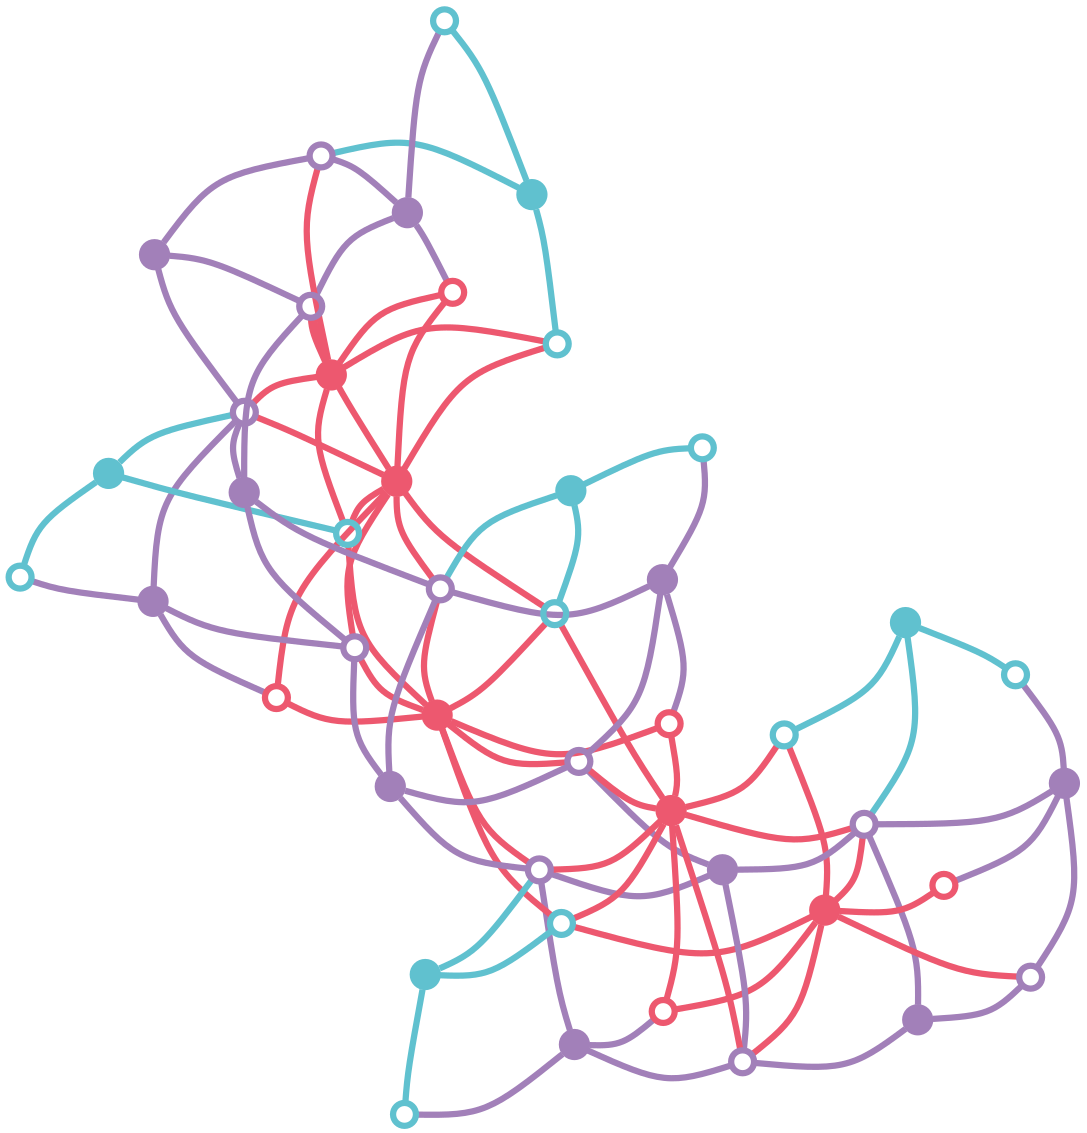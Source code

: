 digraph G {
	graph [Damping=0.2,
		K=0.2,
		bb="0,0,514,536",
		bgcolor=transparent,
		color=none,
		dir=none,
		dpi=300,
		layout=fdp,
		maxiter=10000,
		nodesep=0.02,
		outputorder=edgesfirst,
		overlap=compress,
		penwidth=0,
		rankdir=LR,
		ranksep=0.02,
		sep=1,
		splines=curved
	];
	node [label="\N"];
	edge [dir=none,
		headlabel="",
		label="",
		taillabel=""
	];
	"D1.stages[3].energy_balance_node"	[color="#ed586f",
		fillcolor="#ed586f",
		gradientangle=0,
		height=0.19444,
		label="",
		margin=0,
		orientation=0.0,
		peripheries=1,
		pin=true,
		pos="186.43,308.97",
		shape=circle,
		style=filled,
		width=0.19444];
	"D1.stages[3].outs[1].F"	[color="#a280b9",
		fillcolor=none,
		gradientangle=0,
		height=0.15278,
		label="",
		margin=0,
		orientation=0.0,
		penwidth=3,
		peripheries=1,
		pin=true,
		pos="113.29,342.11",
		shape=circle,
		style=filled,
		width=0.15278];
	"D1.stages[3].energy_balance_node":c -> "D1.stages[3].outs[1].F":c	[arrowhead=none,
		arrowtail=none,
		color="#ed586f",
		len=0.5,
		name="D1.stages[3].energy_balance_node_D1.stages[3].outs[1].F",
		penwidth=3,
		pos="179.9,312.09 139.47,331.35 135.19,333.32 118.4,340.06",
		style=solid];
	"D1.stages[2].T"	[color="#60c1cf",
		fillcolor=none,
		gradientangle=0,
		height=0.15278,
		label="",
		margin=0,
		orientation=0.0,
		penwidth=3,
		peripheries=1,
		pin=true,
		pos="262.28,245.44",
		shape=circle,
		style=filled,
		width=0.15278];
	"D1.stages[3].energy_balance_node":c -> "D1.stages[2].T":c	[arrowhead=none,
		arrowtail=none,
		color="#ed586f",
		len=0.5,
		name="D1.stages[3].energy_balance_node_D1.stages[2].T",
		penwidth=3,
		pos="190.54,303.24 205.18,283 209.49,279.86 257.49,248.56",
		style=solid];
	"D1.stages[2].outs[1].F"	[color="#a280b9",
		fillcolor=none,
		gradientangle=0,
		height=0.15278,
		label="",
		margin=0,
		orientation=0.0,
		penwidth=3,
		peripheries=1,
		pin=true,
		pos="207.35,257.35",
		shape=circle,
		style=filled,
		width=0.15278];
	"D1.stages[3].energy_balance_node":c -> "D1.stages[2].outs[1].F":c	[arrowhead=none,
		arrowtail=none,
		color="#ed586f",
		len=0.5,
		name="D1.stages[3].energy_balance_node_D1.stages[2].outs[1].F",
		penwidth=3,
		pos="186.36,301.72 186.38,286.51 188.32,282.96 204.03,261.82",
		style=solid];
	"D1.stages[4].T"	[color="#60c1cf",
		fillcolor=none,
		gradientangle=0,
		height=0.15278,
		label="",
		margin=0,
		orientation=0.0,
		penwidth=3,
		peripheries=1,
		pin=true,
		pos="263.47,374.94",
		shape=circle,
		style=filled,
		width=0.15278];
	"D1.stages[3].energy_balance_node":c -> "D1.stages[4].T":c	[arrowhead=none,
		arrowtail=none,
		color="#ed586f",
		len=0.5,
		name="D1.stages[3].energy_balance_node_D1.stages[4].T",
		penwidth=3,
		pos="190.03,315.07 215.8,358.64 218.59,361.03 257.94,373.23",
		style=solid];
	"D1.stages[4].Phi"	[color="#ed586f",
		fillcolor=none,
		gradientangle=0,
		height=0.15278,
		label="",
		margin=0,
		orientation=0.0,
		penwidth=3,
		peripheries=1,
		pin=true,
		pos="213.29,399.68",
		shape=circle,
		style=filled,
		width=0.15278];
	"D1.stages[3].energy_balance_node":c -> "D1.stages[4].Phi":c	[arrowhead=none,
		arrowtail=none,
		color="#ed586f",
		len=0.5,
		name="D1.stages[3].energy_balance_node_D1.stages[4].Phi",
		penwidth=3,
		pos="186.78,316.19 189.31,367.2 190.29,371.03 209.72,395.26",
		style=solid];
	"D1.stages[3].Phi"	[color="#ed586f",
		fillcolor=none,
		gradientangle=0,
		height=0.15278,
		label="",
		margin=0,
		orientation=0.0,
		penwidth=3,
		peripheries=1,
		pin=true,
		pos="128.68,205.16",
		shape=circle,
		style=filled,
		width=0.15278];
	"D1.stages[3].energy_balance_node":c -> "D1.stages[3].Phi":c	[arrowhead=none,
		arrowtail=none,
		color="#ed586f",
		len=0.5,
		name="D1.stages[3].energy_balance_node_D1.stages[3].Phi",
		penwidth=3,
		pos="181.37,303.72 135.88,256.44 133.86,253.04 129.28,210.8",
		style=solid];
	"D1.stages[3].outs[0].F"	[color="#a280b9",
		fillcolor=none,
		gradientangle=0,
		height=0.15278,
		label="",
		margin=0,
		orientation=0.0,
		penwidth=3,
		peripheries=1,
		pin=true,
		pos="166.28,229.07",
		shape=circle,
		style=filled,
		width=0.15278];
	"D1.stages[3].energy_balance_node":c -> "D1.stages[3].outs[0].F":c	[arrowhead=none,
		arrowtail=none,
		color="#ed586f",
		len=0.5,
		name="D1.stages[3].energy_balance_node_D1.stages[3].outs[0].F",
		penwidth=3,
		pos="182.31,302.8 161.03,270.82 160.25,267.32 165.41,234.58",
		style=solid];
	"D1.stages[3].T"	[color="#60c1cf",
		fillcolor=none,
		gradientangle=0,
		height=0.15278,
		label="",
		margin=0,
		orientation=0.0,
		penwidth=3,
		peripheries=1,
		pin=true,
		pos="162.84,283.97",
		shape=circle,
		style=filled,
		width=0.15278];
	"D1.stages[3].energy_balance_node":c -> "D1.stages[3].T":c	[arrowhead=none,
		arrowtail=none,
		color="#ed586f",
		len=0.5,
		name="D1.stages[3].energy_balance_node_D1.stages[3].T",
		penwidth=3,
		pos="180.05,305.37 169.92,299.54 167.9,297.42 164.76,289.22",
		style=solid];
	"D1.stages[4].outs[0].F"	[color="#a280b9",
		fillcolor=none,
		gradientangle=0,
		height=0.15278,
		label="",
		margin=0,
		orientation=0.0,
		penwidth=3,
		peripheries=1,
		pin=true,
		pos="145.14,392.97",
		shape=circle,
		style=filled,
		width=0.15278];
	"D1.stages[3].energy_balance_node":c -> "D1.stages[4].outs[0].F":c	[arrowhead=none,
		arrowtail=none,
		color="#ed586f",
		len=0.5,
		name="D1.stages[3].energy_balance_node_D1.stages[4].outs[0].F",
		penwidth=3,
		pos="182.54,315.12 154.08,360.2 151.86,364.33 146.44,387.39",
		style=solid];
	"D1.stages[4].overall_material_balance_node"	[color="#a280b9",
		fillcolor="#a280b9",
		gradientangle=0,
		height=0.19444,
		label="",
		margin=0,
		orientation=0.0,
		peripheries=1,
		pin=true,
		pos="70.174,417.75",
		shape=circle,
		style=filled,
		width=0.19444];
	"D1.stages[4].overall_material_balance_node":c -> "D1.stages[3].outs[1].F":c	[arrowhead=none,
		arrowtail=none,
		color="#a280b9",
		len=0.5,
		name="D1.stages[4].overall_material_balance_node_D1.stages[3].outs[1].F",
		penwidth=3,
		pos="71.957,410.81 77.404,390.07 80.334,385.71 109.94,346.53",
		style=solid];
	"D1.stages[4].overall_material_balance_node":c -> "D1.stages[4].outs[0].F":c	[arrowhead=none,
		arrowtail=none,
		color="#a280b9",
		len=0.5,
		name="D1.stages[4].overall_material_balance_node_D1.stages[4].outs[0].F",
		penwidth=3,
		pos="77.332,417.26 95.792,415.87 100.65,413.87 140.15,395.31",
		style=solid];
	"D1.stages[4].outs[1].F"	[color="#a280b9",
		fillcolor=none,
		gradientangle=0,
		height=0.15278,
		label="",
		margin=0,
		orientation=0.0,
		penwidth=3,
		peripheries=1,
		pin=true,
		pos="150.11,465.15",
		shape=circle,
		style=filled,
		width=0.15278];
	"D1.stages[4].overall_material_balance_node":c -> "D1.stages[4].outs[1].F":c	[arrowhead=none,
		arrowtail=none,
		color="#a280b9",
		len=0.5,
		name="D1.stages[4].overall_material_balance_node_D1.stages[4].outs[1].F",
		penwidth=3,
		pos="74.523,423.64 97.358,454.41 100.73,456.07 144.56,464.13",
		style=solid];
	"D1.stages[0].overall_material_balance_node"	[color="#a280b9",
		fillcolor="#a280b9",
		gradientangle=0,
		height=0.19444,
		label="",
		margin=0,
		orientation=0.0,
		peripheries=1,
		pin=true,
		pos="436.5,50.501",
		shape=circle,
		style=filled,
		width=0.19444];
	"D1.stages[1].outs[0].F"	[color="#a280b9",
		fillcolor=none,
		gradientangle=0,
		height=0.15278,
		label="",
		margin=0,
		orientation=0.0,
		penwidth=3,
		peripheries=1,
		pin=true,
		pos="352.45,30.342",
		shape=circle,
		style=filled,
		width=0.15278];
	"D1.stages[0].overall_material_balance_node":c -> "D1.stages[1].outs[0].F":c	[arrowhead=none,
		arrowtail=none,
		color="#a280b9",
		len=0.5,
		name="D1.stages[0].overall_material_balance_node_D1.stages[1].outs[0].F",
		penwidth=3,
		pos="430.66,46.124 404.34,26.484 400.51,25.933 358.11,29.82",
		style=solid];
	"D1.stages[0].outs[0].F"	[color="#a280b9",
		fillcolor=none,
		gradientangle=0,
		height=0.15278,
		label="",
		margin=0,
		orientation=0.0,
		penwidth=3,
		peripheries=1,
		pin=true,
		pos="490.69,70.95",
		shape=circle,
		style=filled,
		width=0.15278];
	"D1.stages[0].overall_material_balance_node":c -> "D1.stages[0].outs[0].F":c	[arrowhead=none,
		arrowtail=none,
		color="#a280b9",
		len=0.5,
		name="D1.stages[0].overall_material_balance_node_D1.stages[0].outs[0].F",
		penwidth=3,
		pos="443.79,50.926 469.46,52.477 472.75,53.668 486.5,66.891",
		style=solid];
	"D1.stages[0].outs[1].F"	[color="#a280b9",
		fillcolor=none,
		gradientangle=0,
		height=0.15278,
		label="",
		margin=0,
		orientation=0.0,
		penwidth=3,
		peripheries=1,
		pin=true,
		pos="410.8,144.32",
		shape=circle,
		style=filled,
		width=0.15278];
	"D1.stages[0].overall_material_balance_node":c -> "D1.stages[0].outs[1].F":c	[arrowhead=none,
		arrowtail=none,
		color="#a280b9",
		len=0.5,
		name="D1.stages[0].overall_material_balance_node_D1.stages[0].outs[1].F",
		penwidth=3,
		pos="436.65,57.675 437.07,83.046 435.29,87.95 413.02,139.21",
		style=solid];
	"D1.stages[1].separation_material_balance_node"	[color="#a280b9",
		fillcolor="#a280b9",
		gradientangle=0,
		height=0.19444,
		label="",
		margin=0,
		orientation=0.0,
		peripheries=1,
		pin=true,
		pos="271.72,38.639",
		shape=circle,
		style=filled,
		width=0.19444];
	"D1.stages[1].separation_material_balance_node":c -> "D1.stages[1].outs[0].F":c	[arrowhead=none,
		arrowtail=none,
		color="#a280b9",
		len=0.5,
		name="D1.stages[1].separation_material_balance_node_D1.stages[1].outs[0].F",
		penwidth=3,
		pos="278.11,35.754 313.84,19.654 317.37,19.276 347.03,28.623",
		style=solid];
	"D1.stages[1].outs[1].F"	[color="#a280b9",
		fillcolor=none,
		gradientangle=0,
		height=0.15278,
		label="",
		margin=0,
		orientation=0.0,
		penwidth=3,
		peripheries=1,
		pin=true,
		pos="254.89,122.45",
		shape=circle,
		style=filled,
		width=0.15278];
	"D1.stages[1].separation_material_balance_node":c -> "D1.stages[1].outs[1].F":c	[arrowhead=none,
		arrowtail=none,
		color="#a280b9",
		len=0.5,
		name="D1.stages[1].separation_material_balance_node_D1.stages[1].outs[1].F",
		penwidth=3,
		pos="269.55,45.521 264,63.379 263.03,69.032 255.76,116.75",
		style=solid];
	"D1.stages[1].Phi"	[color="#ed586f",
		fillcolor=none,
		gradientangle=0,
		height=0.15278,
		label="",
		margin=0,
		orientation=0.0,
		penwidth=3,
		peripheries=1,
		pin=true,
		pos="314.35,54.492",
		shape=circle,
		style=filled,
		width=0.15278];
	"D1.stages[1].separation_material_balance_node":c -> "D1.stages[1].Phi":c	[arrowhead=none,
		arrowtail=none,
		color="#a280b9",
		len=0.5,
		name="D1.stages[1].separation_material_balance_node_D1.stages[1].Phi",
		penwidth=3,
		pos="278.86,38.338 293.4,37.865 296.36,39.285 310.15,50.93",
		style=solid];
	"D1.stages[1].K"	[color="#60c1cf",
		fillcolor=none,
		gradientangle=0,
		height=0.15278,
		label="",
		margin=0,
		orientation=0.0,
		penwidth=3,
		peripheries=1,
		pin=true,
		pos="190.16,5.0921",
		shape=circle,
		style=filled,
		width=0.15278];
	"D1.stages[1].separation_material_balance_node":c -> "D1.stages[1].K":c	[arrowhead=none,
		arrowtail=none,
		color="#a280b9",
		len=0.5,
		name="D1.stages[1].separation_material_balance_node_D1.stages[1].K",
		penwidth=3,
		pos="266,34.037 231.02,5.952 227.55,4.4468 195.94,4.9833",
		style=solid];
	"D1.stages[3].separation_material_balance_node"	[color="#a280b9",
		fillcolor="#a280b9",
		gradientangle=0,
		height=0.19444,
		label="",
		margin=0,
		orientation=0.0,
		peripheries=1,
		pin=true,
		pos="69.444,251.35",
		shape=circle,
		style=filled,
		width=0.19444];
	"D1.stages[3].separation_material_balance_node":c -> "D1.stages[3].outs[1].F":c	[arrowhead=none,
		arrowtail=none,
		color="#a280b9",
		len=0.5,
		name="D1.stages[3].separation_material_balance_node_D1.stages[3].outs[1].F",
		penwidth=3,
		pos="69.747,258.42 71.546,298.81 73.484,302.11 109.24,338.05",
		style=solid];
	"D1.stages[3].separation_material_balance_node":c -> "D1.stages[3].Phi":c	[arrowhead=none,
		arrowtail=none,
		color="#a280b9",
		len=0.5,
		name="D1.stages[3].separation_material_balance_node_D1.stages[3].Phi",
		penwidth=3,
		pos="73.028,245.02 84.266,225.41 87.946,223.11 123.24,207.56",
		style=solid];
	"D1.stages[3].separation_material_balance_node":c -> "D1.stages[3].outs[0].F":c	[arrowhead=none,
		arrowtail=none,
		color="#a280b9",
		len=0.5,
		name="D1.stages[3].separation_material_balance_node_D1.stages[3].outs[0].F",
		penwidth=3,
		pos="75.741,248.09 98.069,236.64 103.36,235.79 160.58,229.68",
		style=solid];
	"D1.stages[3].K"	[color="#60c1cf",
		fillcolor=none,
		gradientangle=0,
		height=0.15278,
		label="",
		margin=0,
		orientation=0.0,
		penwidth=3,
		peripheries=1,
		pin=true,
		pos="5.6486,262.98",
		shape=circle,
		style=filled,
		width=0.15278];
	"D1.stages[3].separation_material_balance_node":c -> "D1.stages[3].K":c	[arrowhead=none,
		arrowtail=none,
		color="#a280b9",
		len=0.5,
		name="D1.stages[3].separation_material_balance_node_D1.stages[3].K",
		penwidth=3,
		pos="62.477,252.16 28.686,256.07 24.213,256.76 10.988,261.17",
		style=solid];
	"D1.stages[4].vle_phenomena_node"	[color="#60c1cf",
		fillcolor="#60c1cf",
		gradientangle=0,
		height=0.19444,
		label="",
		margin=0,
		orientation=0.0,
		peripheries=1,
		pin=true,
		pos="251.31,446.6",
		shape=circle,
		style=filled,
		width=0.19444];
	"D1.stages[4].vle_phenomena_node":c -> "D1.stages[4].T":c	[arrowhead=none,
		arrowtail=none,
		color="#60c1cf",
		len=0.5,
		name="D1.stages[4].vle_phenomena_node_D1.stages[4].T",
		penwidth=3,
		pos="253.34,439.47 257.34,425.16 258.12,419.5 262.81,380.41",
		style=solid];
	"D1.stages[4].vle_phenomena_node":c -> "D1.stages[4].outs[1].F":c	[arrowhead=none,
		arrowtail=none,
		color="#60c1cf",
		len=0.5,
		name="D1.stages[4].vle_phenomena_node_D1.stages[4].outs[1].F",
		penwidth=3,
		pos="244.94,449.86 197.09,474.36 193.32,475.16 155.88,466.5",
		style=solid];
	"D1.stages[4].K"	[color="#60c1cf",
		fillcolor=none,
		gradientangle=0,
		height=0.15278,
		label="",
		margin=0,
		orientation=0.0,
		penwidth=3,
		peripheries=1,
		pin=true,
		pos="209.38,530.01",
		shape=circle,
		style=filled,
		width=0.15278];
	"D1.stages[4].vle_phenomena_node":c -> "D1.stages[4].K":c	[arrowhead=none,
		arrowtail=none,
		color="#60c1cf",
		len=0.5,
		name="D1.stages[4].vle_phenomena_node_D1.stages[4].K",
		penwidth=3,
		pos="248.69,453.39 229.52,503.12 227.56,507.36 212.93,525.61",
		style=solid];
	"D1.stages[0].energy_balance_node"	[color="#ed586f",
		fillcolor="#ed586f",
		gradientangle=0,
		height=0.19444,
		label="",
		margin=0,
		orientation=0.0,
		peripheries=1,
		pin=true,
		pos="391.86,103.13",
		shape=circle,
		style=filled,
		width=0.19444];
	"D1.stages[0].energy_balance_node":c -> "D1.stages[1].outs[0].F":c	[arrowhead=none,
		arrowtail=none,
		color="#ed586f",
		len=0.5,
		name="D1.stages[0].energy_balance_node_D1.stages[1].outs[0].F",
		penwidth=3,
		pos="390.26,96.051 380.9,54.878 379.2,51.559 356.87,33.832",
		style=solid];
	"D1.stages[0].energy_balance_node":c -> "D1.stages[0].outs[0].F":c	[arrowhead=none,
		arrowtail=none,
		color="#ed586f",
		len=0.5,
		name="D1.stages[0].energy_balance_node_D1.stages[0].outs[0].F",
		penwidth=3,
		pos="398.41,100.01 452.77,74.089 456.99,72.524 485.14,71.2",
		style=solid];
	"D1.stages[0].energy_balance_node":c -> "D1.stages[0].outs[1].F":c	[arrowhead=none,
		arrowtail=none,
		color="#ed586f",
		len=0.5,
		name="D1.stages[0].energy_balance_node_D1.stages[0].outs[1].F",
		penwidth=3,
		pos="397.11,107.87 406.87,116.89 407.99,120.13 410.15,138.67",
		style=solid];
	"D1.stages[0].energy_balance_node":c -> "D1.stages[1].Phi":c	[arrowhead=none,
		arrowtail=none,
		color="#ed586f",
		len=0.5,
		name="D1.stages[0].energy_balance_node_D1.stages[1].Phi",
		penwidth=3,
		pos="387.45,97.249 362.4,63.968 359.24,62.184 319.87,55.435",
		style=solid];
	"D1.stages[0].T"	[color="#60c1cf",
		fillcolor=none,
		gradientangle=0,
		height=0.15278,
		label="",
		margin=0,
		orientation=0.0,
		penwidth=3,
		peripheries=1,
		pin=true,
		pos="372.43,187.24",
		shape=circle,
		style=filled,
		width=0.15278];
	"D1.stages[0].energy_balance_node":c -> "D1.stages[0].T":c	[arrowhead=none,
		arrowtail=none,
		color="#ed586f",
		len=0.5,
		name="D1.stages[0].energy_balance_node_D1.stages[0].T",
		penwidth=3,
		pos="392.47,110.25 394.24,132.63 392.7,137.4 374.6,181.91",
		style=solid];
	"D1.stages[1].T"	[color="#60c1cf",
		fillcolor=none,
		gradientangle=0,
		height=0.15278,
		label="",
		margin=0,
		orientation=0.0,
		penwidth=3,
		peripheries=1,
		pin=true,
		pos="265.49,96.739",
		shape=circle,
		style=filled,
		width=0.15278];
	"D1.stages[0].energy_balance_node":c -> "D1.stages[1].T":c	[arrowhead=none,
		arrowtail=none,
		color="#ed586f",
		len=0.5,
		name="D1.stages[0].energy_balance_node_D1.stages[1].T",
		penwidth=3,
		pos="385.57,100.01 339.77,77.328 335.8,77.455 271.09,95.201",
		style=solid];
	"D1.stages[0].Phi"	[color="#ed586f",
		fillcolor=none,
		gradientangle=0,
		height=0.15278,
		label="",
		margin=0,
		orientation=0.0,
		penwidth=3,
		peripheries=1,
		pin=true,
		pos="449.07,115.01",
		shape=circle,
		style=filled,
		width=0.15278];
	"D1.stages[0].energy_balance_node":c -> "D1.stages[0].Phi":c	[arrowhead=none,
		arrowtail=none,
		color="#ed586f",
		len=0.5,
		name="D1.stages[0].energy_balance_node_D1.stages[0].Phi",
		penwidth=3,
		pos="399.14,102.7 426.15,101.16 429.77,101.77 444.21,111.64",
		style=solid];
	"D1.stages[2].energy_balance_node"	[color="#ed586f",
		fillcolor="#ed586f",
		gradientangle=0,
		height=0.19444,
		label="",
		margin=0,
		orientation=0.0,
		peripheries=1,
		pin=true,
		pos="205.81,196.75",
		shape=circle,
		style=filled,
		width=0.19444];
	"D1.stages[2].energy_balance_node":c -> "D1.stages[2].T":c	[arrowhead=none,
		arrowtail=none,
		color="#ed586f",
		len=0.5,
		name="D1.stages[2].energy_balance_node_D1.stages[2].T",
		penwidth=3,
		pos="212.22,200.01 227.23,207.8 230.98,211.5 258.43,241.27",
		style=solid];
	"D1.stages[2].energy_balance_node":c -> "D1.stages[2].outs[1].F":c	[arrowhead=none,
		arrowtail=none,
		color="#ed586f",
		len=0.5,
		name="D1.stages[2].energy_balance_node_D1.stages[2].outs[1].F",
		penwidth=3,
		pos="203.29,203.45 197.65,218.89 198.19,223.08 205.84,251.71",
		style=solid];
	"D1.stages[2].energy_balance_node":c -> "D1.stages[3].Phi":c	[arrowhead=none,
		arrowtail=none,
		color="#ed586f",
		len=0.5,
		name="D1.stages[2].energy_balance_node_D1.stages[3].Phi",
		penwidth=3,
		pos="198.7,196.04 157.84,192 153.92,192.26 133.59,202.63",
		style=solid];
	"D1.stages[2].energy_balance_node":c -> "D1.stages[3].outs[0].F":c	[arrowhead=none,
		arrowtail=none,
		color="#ed586f",
		len=0.5,
		name="D1.stages[2].energy_balance_node_D1.stages[3].outs[0].F",
		penwidth=3,
		pos="198.96,199.2 179.86,206.11 177.29,208.26 169.05,223.8",
		style=solid];
	"D1.stages[2].energy_balance_node":c -> "D1.stages[3].T":c	[arrowhead=none,
		arrowtail=none,
		color="#ed586f",
		len=0.5,
		name="D1.stages[2].energy_balance_node_D1.stages[3].T",
		penwidth=3,
		pos="200.49,201.67 167.55,232.25 166.06,235.58 163.21,278.27",
		style=solid];
	"D1.stages[2].energy_balance_node":c -> "D1.stages[1].outs[1].F":c	[arrowhead=none,
		arrowtail=none,
		color="#ed586f",
		len=0.5,
		name="D1.stages[2].energy_balance_node_D1.stages[1].outs[1].F",
		penwidth=3,
		pos="208.32,190.02 225.11,145.07 227.14,141.71 250.31,125.62",
		style=solid];
	"D1.stages[2].energy_balance_node":c -> "D1.stages[1].T":c	[arrowhead=none,
		arrowtail=none,
		color="#ed586f",
		len=0.5,
		name="D1.stages[2].energy_balance_node_D1.stages[1].T",
		penwidth=3,
		pos="208.16,190.12 230.54,126.89 232.53,123.18 261.08,100.27",
		style=solid];
	"D1.stages[2].outs[0].F"	[color="#a280b9",
		fillcolor=none,
		gradientangle=0,
		height=0.15278,
		label="",
		margin=0,
		orientation=0.0,
		penwidth=3,
		peripheries=1,
		pin=true,
		pos="273.86,174.51",
		shape=circle,
		style=filled,
		width=0.15278];
	"D1.stages[2].energy_balance_node":c -> "D1.stages[2].outs[0].F":c	[arrowhead=none,
		arrowtail=none,
		color="#ed586f",
		len=0.5,
		name="D1.stages[2].energy_balance_node_D1.stages[2].outs[0].F",
		penwidth=3,
		pos="211.3,192.32 235.55,172.84 238.89,171.85 268.09,174.06",
		style=solid];
	"D1.stages[2].Phi"	[color="#ed586f",
		fillcolor=none,
		gradientangle=0,
		height=0.15278,
		label="",
		margin=0,
		orientation=0.0,
		penwidth=3,
		peripheries=1,
		pin=true,
		pos="317.18,192.62",
		shape=circle,
		style=filled,
		width=0.15278];
	"D1.stages[2].energy_balance_node":c -> "D1.stages[2].Phi":c	[arrowhead=none,
		arrowtail=none,
		color="#ed586f",
		len=0.5,
		name="D1.stages[2].energy_balance_node_D1.stages[2].Phi",
		penwidth=3,
		pos="212.55,193.88 261.18,173.22 264.88,173.24 311.87,190.65",
		style=solid];
	"D1.stages[4].separation_material_balance_node"	[color="#a280b9",
		fillcolor="#a280b9",
		gradientangle=0,
		height=0.19444,
		label="",
		margin=0,
		orientation=0.0,
		peripheries=1,
		pin=true,
		pos="191.53,437.92",
		shape=circle,
		style=filled,
		width=0.19444];
	"D1.stages[4].separation_material_balance_node":c -> "D1.stages[4].Phi":c	[arrowhead=none,
		arrowtail=none,
		color="#a280b9",
		len=0.5,
		name="D1.stages[4].separation_material_balance_node_D1.stages[4].Phi",
		penwidth=3,
		pos="195.8,431.95 199.71,426.29 202.03,421.89 210.67,404.84",
		style=solid];
	"D1.stages[4].separation_material_balance_node":c -> "D1.stages[4].outs[0].F":c	[arrowhead=none,
		arrowtail=none,
		color="#a280b9",
		len=0.5,
		name="D1.stages[4].separation_material_balance_node_D1.stages[4].outs[0].F",
		penwidth=3,
		pos="184.76,435.31 162.93,426.82 160.55,424.08 147.68,398.1",
		style=solid];
	"D1.stages[4].separation_material_balance_node":c -> "D1.stages[4].outs[1].F":c	[arrowhead=none,
		arrowtail=none,
		color="#a280b9",
		len=0.5,
		name="D1.stages[4].separation_material_balance_node_D1.stages[4].outs[1].F",
		penwidth=3,
		pos="186.13,442.81 169.11,458.18 165.96,460.48 155.5,463.61",
		style=solid];
	"D1.stages[4].separation_material_balance_node":c -> "D1.stages[4].K":c	[arrowhead=none,
		arrowtail=none,
		color="#a280b9",
		len=0.5,
		name="D1.stages[4].separation_material_balance_node_D1.stages[4].K",
		penwidth=3,
		pos="192,445.15 195.48,498.37 196.15,502.82 206.92,524.99",
		style=solid];
	"D1.stages[4].energy_balance_node"	[color="#ed586f",
		fillcolor="#ed586f",
		gradientangle=0,
		height=0.19444,
		label="",
		margin=0,
		orientation=0.0,
		peripheries=1,
		pin=true,
		pos="155.02,360.03",
		shape=circle,
		style=filled,
		width=0.19444];
	"D1.stages[4].energy_balance_node":c -> "D1.stages[3].outs[1].F":c	[arrowhead=none,
		arrowtail=none,
		color="#ed586f",
		len=0.5,
		name="D1.stages[4].energy_balance_node_D1.stages[3].outs[1].F",
		penwidth=3,
		pos="148.02,359.07 129.21,356.42 126.02,355.21 117.38,346.38",
		style=solid];
	"D1.stages[4].energy_balance_node":c -> "D1.stages[4].T":c	[arrowhead=none,
		arrowtail=none,
		color="#ed586f",
		len=0.5,
		name="D1.stages[4].energy_balance_node_D1.stages[4].T",
		penwidth=3,
		pos="161.03,363.68 198.69,386.46 202.54,386.66 257.94,376.01",
		style=solid];
	"D1.stages[4].energy_balance_node":c -> "D1.stages[4].Phi":c	[arrowhead=none,
		arrowtail=none,
		color="#ed586f",
		len=0.5,
		name="D1.stages[4].energy_balance_node_D1.stages[4].Phi",
		penwidth=3,
		pos="159.02,365.93 175.59,390.19 178.58,392.05 207.56,398.43",
		style=solid];
	"D1.stages[4].energy_balance_node":c -> "D1.stages[3].T":c	[arrowhead=none,
		arrowtail=none,
		color="#ed586f",
		len=0.5,
		name="D1.stages[4].energy_balance_node_D1.stages[3].T",
		penwidth=3,
		pos="152.88,353.07 145.96,330.1 146.86,325.99 160.87,289.14",
		style=solid];
	"D1.stages[4].energy_balance_node":c -> "D1.stages[4].outs[0].F":c	[arrowhead=none,
		arrowtail=none,
		color="#ed586f",
		len=0.5,
		name="D1.stages[4].energy_balance_node_D1.stages[4].outs[0].F",
		penwidth=3,
		pos="151.97,366.72 146.72,378.31 145.57,381.58 145.27,387.32",
		style=solid];
	"D1.stages[4].energy_balance_node":c -> "D1.stages[4].outs[1].F":c	[arrowhead=none,
		arrowtail=none,
		color="#ed586f",
		len=0.5,
		name="D1.stages[4].energy_balance_node_D1.stages[4].outs[1].F",
		penwidth=3,
		pos="153.51,367.12 140.98,426.28 140.59,430.59 148.63,459.81",
		style=solid];
	"D1.stages[0].vle_phenomena_node"	[color="#60c1cf",
		fillcolor="#60c1cf",
		gradientangle=0,
		height=0.19444,
		label="",
		margin=0,
		orientation=0.0,
		peripheries=1,
		pin=true,
		pos="430.63,241.16",
		shape=circle,
		style=filled,
		width=0.19444];
	"D1.stages[0].vle_phenomena_node":c -> "D1.stages[0].outs[1].F":c	[arrowhead=none,
		arrowtail=none,
		color="#60c1cf",
		len=0.5,
		name="D1.stages[0].vle_phenomena_node_D1.stages[0].outs[1].F",
		penwidth=3,
		pos="431.62,234.16 438.33,186.55 437.57,182.99 414.1,149.08",
		style=solid];
	"D1.stages[0].vle_phenomena_node":c -> "D1.stages[0].T":c	[arrowhead=none,
		arrowtail=none,
		color="#60c1cf",
		len=0.5,
		name="D1.stages[0].vle_phenomena_node_D1.stages[0].T",
		penwidth=3,
		pos="427.67,234.44 416.66,209.66 413.41,207.24 377.47,189.69",
		style=solid];
	"D1.stages[0].K"	[color="#60c1cf",
		fillcolor=none,
		gradientangle=0,
		height=0.15278,
		label="",
		margin=0,
		orientation=0.0,
		penwidth=3,
		peripheries=1,
		pin=true,
		pos="483.45,216.11",
		shape=circle,
		style=filled,
		width=0.15278];
	"D1.stages[0].vle_phenomena_node":c -> "D1.stages[0].K":c	[arrowhead=none,
		arrowtail=none,
		color="#60c1cf",
		len=0.5,
		name="D1.stages[0].vle_phenomena_node_D1.stages[0].K",
		penwidth=3,
		pos="437.3,238.56 464.66,227.87 468.75,226.07 478.73,219.34",
		style=solid];
	"D1.stages[2].overall_material_balance_node"	[color="#a280b9",
		fillcolor="#a280b9",
		gradientangle=0,
		height=0.19444,
		label="",
		margin=0,
		orientation=0.0,
		peripheries=1,
		pin=true,
		pos="183.33,162.5",
		shape=circle,
		style=filled,
		width=0.19444];
	"D1.stages[2].overall_material_balance_node":c -> "D1.stages[2].outs[1].F":c	[arrowhead=none,
		arrowtail=none,
		color="#a280b9",
		len=0.5,
		name="D1.stages[2].overall_material_balance_node_D1.stages[2].outs[1].F",
		penwidth=3,
		pos="182.88,169.55 181.29,195.99 182.94,200.74 205.14,252.22",
		style=solid];
	"D1.stages[2].overall_material_balance_node":c -> "D1.stages[3].outs[0].F":c	[arrowhead=none,
		arrowtail=none,
		color="#a280b9",
		len=0.5,
		name="D1.stages[2].overall_material_balance_node_D1.stages[3].outs[0].F",
		penwidth=3,
		pos="178.88,168.25 165.23,186.07 164.66,189.98 166.05,223.44",
		style=solid];
	"D1.stages[2].overall_material_balance_node":c -> "D1.stages[1].outs[1].F":c	[arrowhead=none,
		arrowtail=none,
		color="#a280b9",
		len=0.5,
		name="D1.stages[2].overall_material_balance_node_D1.stages[1].outs[1].F",
		penwidth=3,
		pos="188.16,156.95 213.15,128.3 216.31,126.64 249.32,123.05",
		style=solid];
	"D1.stages[2].overall_material_balance_node":c -> "D1.stages[2].outs[0].F":c	[arrowhead=none,
		arrowtail=none,
		color="#a280b9",
		len=0.5,
		name="D1.stages[2].overall_material_balance_node_D1.stages[2].outs[0].F",
		penwidth=3,
		pos="190.43,160.47 222.54,151.39 226.46,152.33 268.79,172.14",
		style=solid];
	"D1.stages[1].overall_material_balance_node"	[color="#a280b9",
		fillcolor="#a280b9",
		gradientangle=0,
		height=0.19444,
		label="",
		margin=0,
		orientation=0.0,
		peripheries=1,
		pin=true,
		pos="342.79,122.52",
		shape=circle,
		style=filled,
		width=0.19444];
	"D1.stages[1].overall_material_balance_node":c -> "D1.stages[1].outs[0].F":c	[arrowhead=none,
		arrowtail=none,
		color="#a280b9",
		len=0.5,
		name="D1.stages[1].overall_material_balance_node_D1.stages[1].outs[0].F",
		penwidth=3,
		pos="344.23,115.44 354.75,63.553 355.39,58.954 353.03,35.914",
		style=solid];
	"D1.stages[1].overall_material_balance_node":c -> "D1.stages[0].outs[1].F":c	[arrowhead=none,
		arrowtail=none,
		color="#a280b9",
		len=0.5,
		name="D1.stages[1].overall_material_balance_node_D1.stages[0].outs[1].F",
		penwidth=3,
		pos="350,122.56 383.82,122.8 387.37,123.85 406.24,140.31",
		style=solid];
	"D1.stages[1].overall_material_balance_node":c -> "D1.stages[1].outs[1].F":c	[arrowhead=none,
		arrowtail=none,
		color="#a280b9",
		len=0.5,
		name="D1.stages[1].overall_material_balance_node_D1.stages[1].outs[1].F",
		penwidth=3,
		pos="336.3,119.72 304.94,106.25 301.12,106.52 260.58,120.49",
		style=solid];
	"D1.stages[1].overall_material_balance_node":c -> "D1.stages[2].outs[0].F":c	[arrowhead=none,
		arrowtail=none,
		color="#a280b9",
		len=0.5,
		name="D1.stages[1].overall_material_balance_node_D1.stages[2].outs[0].F",
		penwidth=3,
		pos="335.96,125.04 315.63,132.68 311.72,136.13 278.11,170.2",
		style=solid];
	"D1.stages[1].energy_balance_node"	[color="#ed586f",
		fillcolor="#ed586f",
		gradientangle=0,
		height=0.19444,
		label="",
		margin=0,
		orientation=0.0,
		peripheries=1,
		pin=true,
		pos="318.11,150.94",
		shape=circle,
		style=filled,
		width=0.19444];
	"D1.stages[1].energy_balance_node":c -> "D1.stages[2].T":c	[arrowhead=none,
		arrowtail=none,
		color="#ed586f",
		len=0.5,
		name="D1.stages[1].energy_balance_node_D1.stages[2].T",
		penwidth=3,
		pos="314.08,156.91 299.79,178.18 296.86,183.33 265.03,240.49",
		style=solid];
	"D1.stages[1].energy_balance_node":c -> "D1.stages[1].outs[0].F":c	[arrowhead=none,
		arrowtail=none,
		color="#ed586f",
		len=0.5,
		name="D1.stages[1].energy_balance_node_D1.stages[1].outs[0].F",
		penwidth=3,
		pos="320.44,143.84 344.05,71.831 345.52,66.944 351.38,35.994",
		style=solid];
	"D1.stages[1].energy_balance_node":c -> "D1.stages[0].outs[1].F":c	[arrowhead=none,
		arrowtail=none,
		color="#ed586f",
		len=0.5,
		name="D1.stages[1].energy_balance_node_D1.stages[0].outs[1].F",
		penwidth=3,
		pos="325.04,148.91 373.85,134.67 377.89,134.2 405.38,142.64",
		style=solid];
	"D1.stages[1].energy_balance_node":c -> "D1.stages[1].outs[1].F":c	[arrowhead=none,
		arrowtail=none,
		color="#ed586f",
		len=0.5,
		name="D1.stages[1].energy_balance_node_D1.stages[1].outs[1].F",
		penwidth=3,
		pos="313.07,146.05 290.88,124.59 287.71,123.22 260.63,122.58",
		style=solid];
	"D1.stages[1].energy_balance_node":c -> "D1.stages[1].Phi":c	[arrowhead=none,
		arrowtail=none,
		color="#ed586f",
		len=0.5,
		name="D1.stages[1].energy_balance_node_D1.stages[1].Phi",
		penwidth=3,
		pos="318.6,143.82 322.45,88.441 322.45,83.828 315.85,59.914",
		style=solid];
	"D1.stages[1].energy_balance_node":c -> "D1.stages[0].T":c	[arrowhead=none,
		arrowtail=none,
		color="#ed586f",
		len=0.5,
		name="D1.stages[1].energy_balance_node_D1.stages[0].T",
		penwidth=3,
		pos="325.16,152.6 352.25,159.05 355.01,161.05 369.39,182.65",
		style=solid];
	"D1.stages[1].energy_balance_node":c -> "D1.stages[1].T":c	[arrowhead=none,
		arrowtail=none,
		color="#ed586f",
		len=0.5,
		name="D1.stages[1].energy_balance_node_D1.stages[1].T",
		penwidth=3,
		pos="314.57,144.45 296.54,111.46 293.99,108.71 270.77,98.943",
		style=solid];
	"D1.stages[1].energy_balance_node":c -> "D1.stages[2].outs[0].F":c	[arrowhead=none,
		arrowtail=none,
		color="#ed586f",
		len=0.5,
		name="D1.stages[1].energy_balance_node_D1.stages[2].outs[0].F",
		penwidth=3,
		pos="310.89,151.92 299.74,153.66 296.16,156.1 278.19,170.93",
		style=solid];
	"D1.stages[1].energy_balance_node":c -> "D1.stages[2].Phi":c	[arrowhead=none,
		arrowtail=none,
		color="#ed586f",
		len=0.5,
		name="D1.stages[1].energy_balance_node_D1.stages[2].Phi",
		penwidth=3,
		pos="320.03,157.98 321.71,165.14 321.22,169.52 318.2,186.82",
		style=solid];
	"D1.stages[2].vle_phenomena_node"	[color="#60c1cf",
		fillcolor="#60c1cf",
		gradientangle=0,
		height=0.19444,
		label="",
		margin=0,
		orientation=0.0,
		peripheries=1,
		pin=true,
		pos="270,304.47",
		shape=circle,
		style=filled,
		width=0.19444];
	"D1.stages[2].vle_phenomena_node":c -> "D1.stages[2].T":c	[arrowhead=none,
		arrowtail=none,
		color="#60c1cf",
		len=0.5,
		name="D1.stages[2].vle_phenomena_node_D1.stages[2].T",
		penwidth=3,
		pos="271.73,297.45 275.21,282.58 274.19,278.34 264.24,250.85",
		style=solid];
	"D1.stages[2].vle_phenomena_node":c -> "D1.stages[2].outs[1].F":c	[arrowhead=none,
		arrowtail=none,
		color="#60c1cf",
		len=0.5,
		name="D1.stages[2].vle_phenomena_node_D1.stages[2].outs[1].F",
		penwidth=3,
		pos="263.14,302.2 227.84,290.51 225.06,288.37 210.08,262.15",
		style=solid];
	"D1.stages[2].K"	[color="#60c1cf",
		fillcolor=none,
		gradientangle=0,
		height=0.15278,
		label="",
		margin=0,
		orientation=0.0,
		penwidth=3,
		peripheries=1,
		pin=true,
		pos="333.12,325.04",
		shape=circle,
		style=filled,
		width=0.15278];
	"D1.stages[2].vle_phenomena_node":c -> "D1.stages[2].K":c	[arrowhead=none,
		arrowtail=none,
		color="#60c1cf",
		len=0.5,
		name="D1.stages[2].vle_phenomena_node_D1.stages[2].K",
		penwidth=3,
		pos="276.32,307.56 307.28,322.66 311.36,324.22 327.23,324.85",
		style=solid];
	"D1.stages[1].vle_phenomena_node"	[color="#60c1cf",
		fillcolor="#60c1cf",
		gradientangle=0,
		height=0.19444,
		label="",
		margin=0,
		orientation=0.0,
		peripheries=1,
		pin=true,
		pos="200.13,72.234",
		shape=circle,
		style=filled,
		width=0.19444];
	"D1.stages[1].vle_phenomena_node":c -> "D1.stages[1].outs[1].F":c	[arrowhead=none,
		arrowtail=none,
		color="#60c1cf",
		len=0.5,
		name="D1.stages[1].vle_phenomena_node_D1.stages[1].outs[1].F",
		penwidth=3,
		pos="206.99,75.152 224.5,82.769 227.75,86.419 251.55,118.02",
		style=solid];
	"D1.stages[1].vle_phenomena_node":c -> "D1.stages[1].K":c	[arrowhead=none,
		arrowtail=none,
		color="#60c1cf",
		len=0.5,
		name="D1.stages[1].vle_phenomena_node_D1.stages[1].K",
		penwidth=3,
		pos="198.81,64.984 192.39,29.814 191.63,25.128 190.57,10.857",
		style=solid];
	"D1.stages[1].vle_phenomena_node":c -> "D1.stages[1].T":c	[arrowhead=none,
		arrowtail=none,
		color="#60c1cf",
		len=0.5,
		name="D1.stages[1].vle_phenomena_node_D1.stages[1].T",
		penwidth=3,
		pos="207.14,71.889 230,70.876 233.5,72.595 260.88,93.258",
		style=solid];
	"D1.stages[2].separation_material_balance_node"	[color="#a280b9",
		fillcolor="#a280b9",
		gradientangle=0,
		height=0.19444,
		label="",
		margin=0,
		orientation=0.0,
		peripheries=1,
		pin=true,
		pos="313.96,261.76",
		shape=circle,
		style=filled,
		width=0.19444];
	"D1.stages[2].separation_material_balance_node":c -> "D1.stages[2].outs[1].F":c	[arrowhead=none,
		arrowtail=none,
		color="#a280b9",
		len=0.5,
		name="D1.stages[2].separation_material_balance_node_D1.stages[2].outs[1].F",
		penwidth=3,
		pos="307.47,258.6 270.19,240.6 266.23,240.82 212.69,255.85",
		style=solid];
	"D1.stages[2].separation_material_balance_node":c -> "D1.stages[2].outs[0].F":c	[arrowhead=none,
		arrowtail=none,
		color="#a280b9",
		len=0.5,
		name="D1.stages[2].separation_material_balance_node_D1.stages[2].outs[0].F",
		penwidth=3,
		pos="312.94,254.78 305.67,205.3 304.19,201.79 278.24,178.44",
		style=solid];
	"D1.stages[2].separation_material_balance_node":c -> "D1.stages[2].Phi":c	[arrowhead=none,
		arrowtail=none,
		color="#a280b9",
		len=0.5,
		name="D1.stages[2].separation_material_balance_node_D1.stages[2].Phi",
		penwidth=3,
		pos="316.11,254.71 326.09,221.82 326.37,218.12 319.08,197.84",
		style=solid];
	"D1.stages[2].separation_material_balance_node":c -> "D1.stages[2].K":c	[arrowhead=none,
		arrowtail=none,
		color="#a280b9",
		len=0.5,
		name="D1.stages[2].separation_material_balance_node_D1.stages[2].K",
		penwidth=3,
		pos="317.6,267.79 334.46,295.83 335.64,299.28 333.68,319.51",
		style=solid];
	"D1.stages[3].vle_phenomena_node"	[color="#60c1cf",
		fillcolor="#60c1cf",
		gradientangle=0,
		height=0.19444,
		label="",
		margin=0,
		orientation=0.0,
		peripheries=1,
		pin=true,
		pos="48.105,312.77",
		shape=circle,
		style=filled,
		width=0.19444];
	"D1.stages[3].vle_phenomena_node":c -> "D1.stages[3].outs[1].F":c	[arrowhead=none,
		arrowtail=none,
		color="#60c1cf",
		len=0.5,
		name="D1.stages[3].vle_phenomena_node_D1.stages[3].outs[1].F",
		penwidth=3,
		pos="53.386,318.06 66.957,331.45 71.418,332.91 107.7,340.88",
		style=solid];
	"D1.stages[3].vle_phenomena_node":c -> "D1.stages[3].T":c	[arrowhead=none,
		arrowtail=none,
		color="#60c1cf",
		len=0.5,
		name="D1.stages[3].vle_phenomena_node_D1.stages[3].T",
		penwidth=3,
		pos="54.846,310.84 81.966,303.13 87.657,301.75 157.27,285.29",
		style=solid];
	"D1.stages[3].vle_phenomena_node":c -> "D1.stages[3].K":c	[arrowhead=none,
		arrowtail=none,
		color="#60c1cf",
		len=0.5,
		name="D1.stages[3].vle_phenomena_node_D1.stages[3].K",
		penwidth=3,
		pos="42.071,308.58 16.016,290.44 13.572,287.72 7.3332,268.3",
		style=solid];
	"D1.stages[3].overall_material_balance_node"	[color="#a280b9",
		fillcolor="#a280b9",
		gradientangle=0,
		height=0.19444,
		label="",
		margin=0,
		orientation=0.0,
		peripheries=1,
		pin=true,
		pos="113.21,303.65",
		shape=circle,
		style=filled,
		width=0.19444];
	"D1.stages[3].overall_material_balance_node":c -> "D1.stages[3].outs[1].F":c	[arrowhead=none,
		arrowtail=none,
		color="#a280b9",
		len=0.5,
		name="D1.stages[3].overall_material_balance_node_D1.stages[3].outs[1].F",
		penwidth=3,
		pos="110.99,310.53 106.81,323.82 106.81,326.86 111.04,336.93",
		style=solid];
	"D1.stages[3].overall_material_balance_node":c -> "D1.stages[2].outs[1].F":c	[arrowhead=none,
		arrowtail=none,
		color="#a280b9",
		len=0.5,
		name="D1.stages[3].overall_material_balance_node_D1.stages[2].outs[1].F",
		penwidth=3,
		pos="118.93,299.21 139.27,283.51 144.48,281.29 202,259.39",
		style=solid];
	"D1.stages[3].overall_material_balance_node":c -> "D1.stages[3].outs[0].F":c	[arrowhead=none,
		arrowtail=none,
		color="#a280b9",
		len=0.5,
		name="D1.stages[3].overall_material_balance_node_D1.stages[3].outs[0].F",
		penwidth=3,
		pos="114.76,296.65 121.4,267.02 124.22,263.84 162.01,232.6",
		style=solid];
	"D1.stages[3].overall_material_balance_node":c -> "D1.stages[4].outs[0].F":c	[arrowhead=none,
		arrowtail=none,
		color="#a280b9",
		len=0.5,
		name="D1.stages[3].overall_material_balance_node_D1.stages[4].outs[0].F",
		penwidth=3,
		pos="113.2,310.71 113.18,356.42 114.44,359.74 141.36,388.88",
		style=solid];
	"D1.stages[0].separation_material_balance_node"	[color="#a280b9",
		fillcolor="#a280b9",
		gradientangle=0,
		height=0.19444,
		label="",
		margin=0,
		orientation=0.0,
		peripheries=1,
		pin=true,
		pos="506.91,164.03",
		shape=circle,
		style=filled,
		width=0.19444];
	"D1.stages[0].separation_material_balance_node":c -> "D1.stages[0].outs[0].F":c	[arrowhead=none,
		arrowtail=none,
		color="#a280b9",
		len=0.5,
		name="D1.stages[0].separation_material_balance_node_D1.stages[0].outs[0].F",
		penwidth=3,
		pos="507.88,157.04 514.47,109.76 513.88,106.18 493.79,75.657",
		style=solid];
	"D1.stages[0].separation_material_balance_node":c -> "D1.stages[0].outs[1].F":c	[arrowhead=none,
		arrowtail=none,
		color="#a280b9",
		len=0.5,
		name="D1.stages[0].separation_material_balance_node_D1.stages[0].outs[1].F",
		penwidth=3,
		pos="500.8,160.2 476.41,145.02 471.65,144.53 416.32,144.34",
		style=solid];
	"D1.stages[0].separation_material_balance_node":c -> "D1.stages[0].Phi":c	[arrowhead=none,
		arrowtail=none,
		color="#a280b9",
		len=0.5,
		name="D1.stages[0].separation_material_balance_node_D1.stages[0].Phi",
		penwidth=3,
		pos="503.79,157.71 491.49,133.03 488.42,130.87 454.33,117.13",
		style=solid];
	"D1.stages[0].separation_material_balance_node":c -> "D1.stages[0].K":c	[arrowhead=none,
		arrowtail=none,
		color="#a280b9",
		len=0.5,
		name="D1.stages[0].separation_material_balance_node_D1.stages[0].K",
		penwidth=3,
		pos="506.6,171.09 505.78,185.93 503.68,189.55 486.98,211.48",
		style=solid];
}
